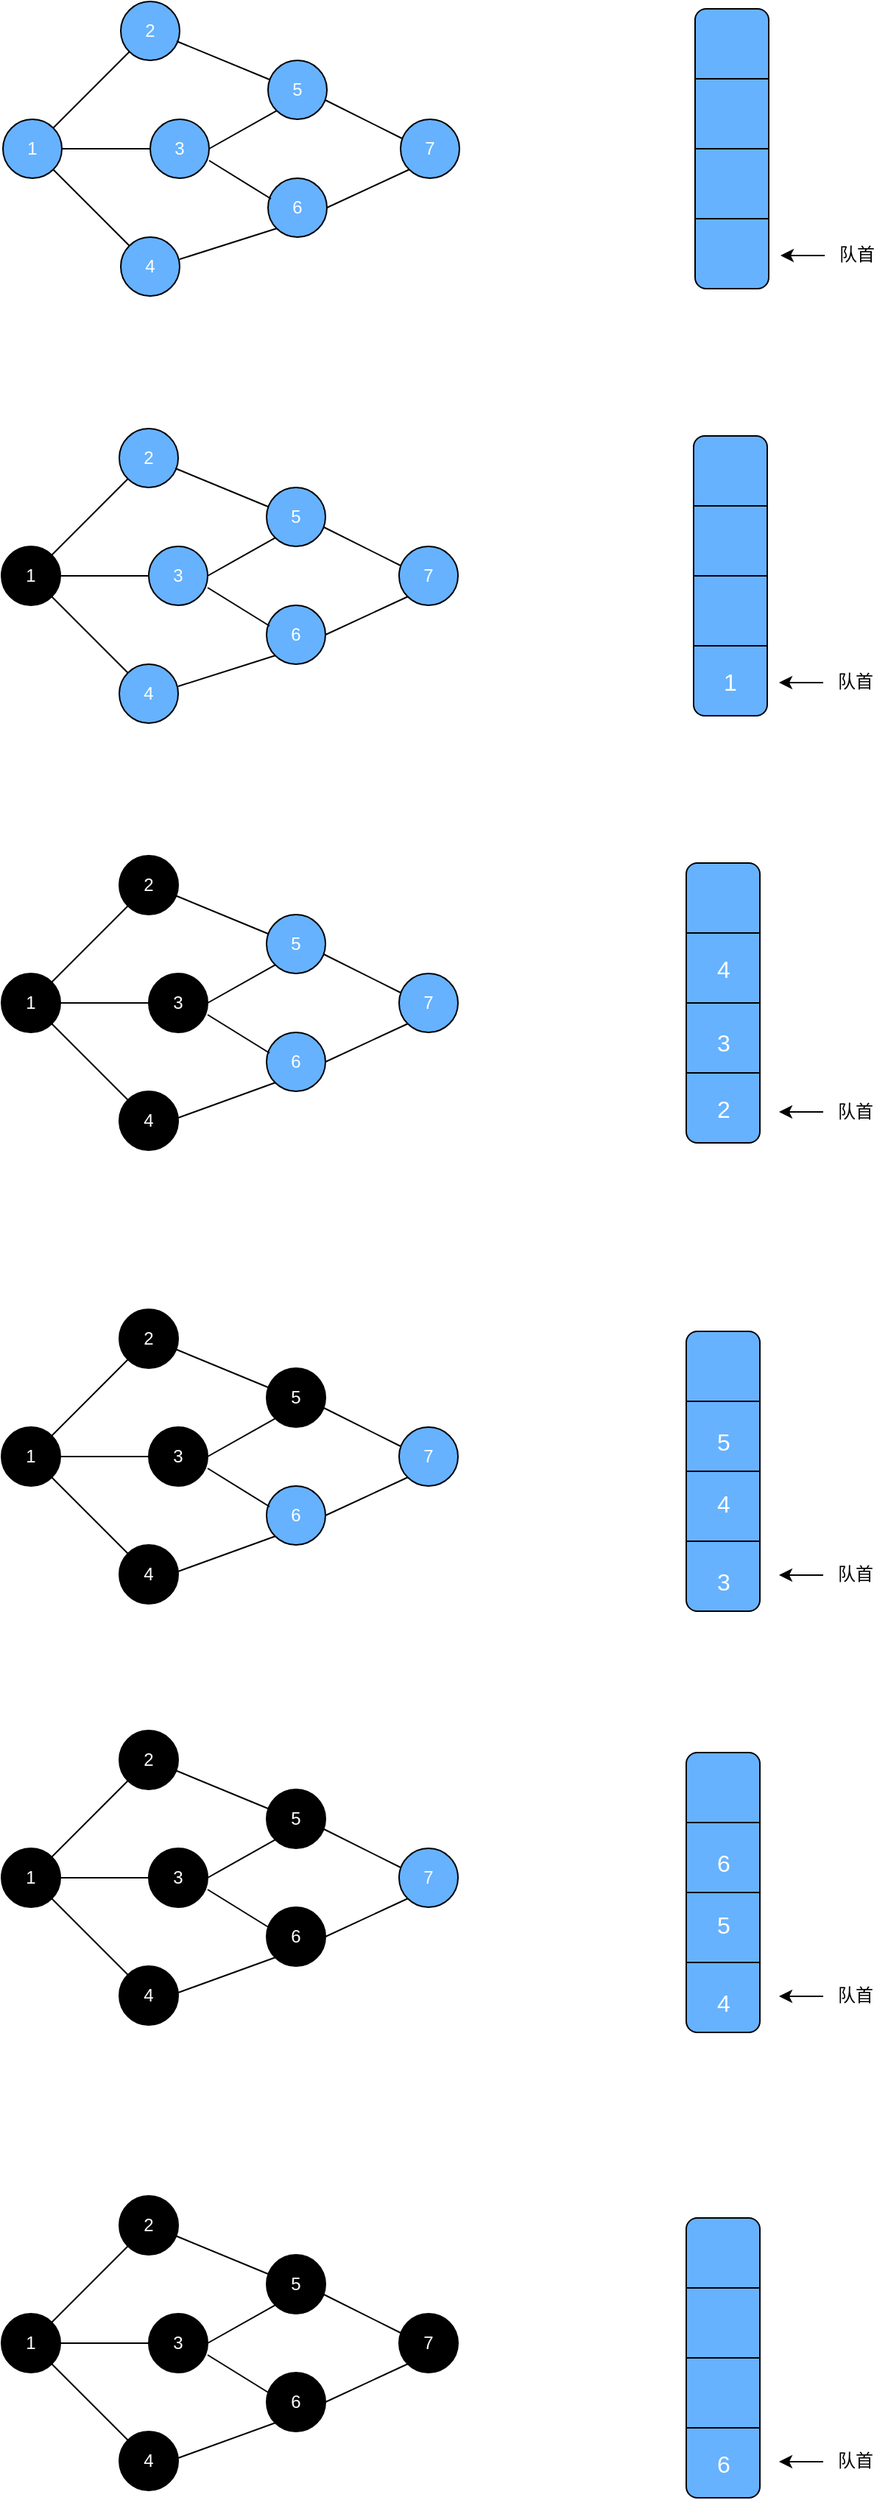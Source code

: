 <mxfile version="12.7.0" type="github">
  <diagram id="FHmcyvShyBVJTWuVOiJX" name="Page-1">
    <mxGraphModel dx="1406" dy="788" grid="1" gridSize="10" guides="1" tooltips="1" connect="1" arrows="1" fold="1" page="1" pageScale="1" pageWidth="827" pageHeight="1169" math="0" shadow="0">
      <root>
        <mxCell id="0"/>
        <mxCell id="1" parent="0"/>
        <mxCell id="ubV-QA2QoW2X3zsCJkII-1" value="" style="ellipse;whiteSpace=wrap;html=1;aspect=fixed;fillColor=#66B2FF;" parent="1" vertex="1">
          <mxGeometry x="190" y="410" width="40" height="40" as="geometry"/>
        </mxCell>
        <mxCell id="ubV-QA2QoW2X3zsCJkII-2" value="" style="ellipse;whiteSpace=wrap;html=1;aspect=fixed;fillColor=#000000;" parent="1" vertex="1">
          <mxGeometry x="110" y="490" width="40" height="40" as="geometry"/>
        </mxCell>
        <mxCell id="ubV-QA2QoW2X3zsCJkII-3" value="7" style="ellipse;whiteSpace=wrap;html=1;aspect=fixed;fillColor=#66B2FF;fontColor=#FFFFFF;" parent="1" vertex="1">
          <mxGeometry x="380" y="490" width="40" height="40" as="geometry"/>
        </mxCell>
        <mxCell id="ubV-QA2QoW2X3zsCJkII-4" value="" style="ellipse;whiteSpace=wrap;html=1;aspect=fixed;fillColor=#66B2FF;" parent="1" vertex="1">
          <mxGeometry x="190" y="570" width="40" height="40" as="geometry"/>
        </mxCell>
        <mxCell id="ubV-QA2QoW2X3zsCJkII-5" value="" style="endArrow=none;html=1;exitX=0;exitY=1;exitDx=0;exitDy=0;entryX=1;entryY=0;entryDx=0;entryDy=0;" parent="1" source="ubV-QA2QoW2X3zsCJkII-1" target="ubV-QA2QoW2X3zsCJkII-2" edge="1">
          <mxGeometry width="50" height="50" relative="1" as="geometry">
            <mxPoint x="50" y="810" as="sourcePoint"/>
            <mxPoint x="100" y="760" as="targetPoint"/>
          </mxGeometry>
        </mxCell>
        <mxCell id="ubV-QA2QoW2X3zsCJkII-6" value="" style="endArrow=none;html=1;exitX=1;exitY=1;exitDx=0;exitDy=0;entryX=0;entryY=0;entryDx=0;entryDy=0;" parent="1" source="ubV-QA2QoW2X3zsCJkII-2" target="ubV-QA2QoW2X3zsCJkII-4" edge="1">
          <mxGeometry width="50" height="50" relative="1" as="geometry">
            <mxPoint x="160" y="680" as="sourcePoint"/>
            <mxPoint x="180" y="810" as="targetPoint"/>
          </mxGeometry>
        </mxCell>
        <mxCell id="ubV-QA2QoW2X3zsCJkII-9" value="1" style="text;html=1;strokeColor=none;fillColor=none;align=center;verticalAlign=middle;whiteSpace=wrap;rounded=0;fontColor=#FFFFFF;" parent="1" vertex="1">
          <mxGeometry x="115" y="500" width="30" height="20" as="geometry"/>
        </mxCell>
        <mxCell id="ubV-QA2QoW2X3zsCJkII-10" value="2" style="text;html=1;strokeColor=none;fillColor=none;align=center;verticalAlign=middle;whiteSpace=wrap;rounded=0;fontColor=#FFFFFF;" parent="1" vertex="1">
          <mxGeometry x="200" y="425" width="20" height="10" as="geometry"/>
        </mxCell>
        <mxCell id="ubV-QA2QoW2X3zsCJkII-11" value="4" style="text;html=1;strokeColor=none;fillColor=none;align=center;verticalAlign=middle;whiteSpace=wrap;rounded=0;fontColor=#FFFFFF;" parent="1" vertex="1">
          <mxGeometry x="190" y="580" width="40" height="20" as="geometry"/>
        </mxCell>
        <mxCell id="ubV-QA2QoW2X3zsCJkII-15" value="&lt;font color=&quot;#ffffff&quot;&gt;3&lt;/font&gt;" style="ellipse;whiteSpace=wrap;html=1;aspect=fixed;fillColor=#66B2FF;" parent="1" vertex="1">
          <mxGeometry x="210" y="490" width="40" height="40" as="geometry"/>
        </mxCell>
        <mxCell id="ubV-QA2QoW2X3zsCJkII-16" value="5" style="ellipse;whiteSpace=wrap;html=1;aspect=fixed;fillColor=#66B2FF;fontColor=#FFFFFF;" parent="1" vertex="1">
          <mxGeometry x="290" y="450" width="40" height="40" as="geometry"/>
        </mxCell>
        <mxCell id="ubV-QA2QoW2X3zsCJkII-22" value="6" style="ellipse;whiteSpace=wrap;html=1;aspect=fixed;fillColor=#66B2FF;fontColor=#FFFFFF;" parent="1" vertex="1">
          <mxGeometry x="290" y="530" width="40" height="40" as="geometry"/>
        </mxCell>
        <mxCell id="ubV-QA2QoW2X3zsCJkII-25" value="" style="endArrow=none;html=1;exitX=1;exitY=0.25;exitDx=0;exitDy=0;entryX=0;entryY=1;entryDx=0;entryDy=0;" parent="1" source="ubV-QA2QoW2X3zsCJkII-11" target="ubV-QA2QoW2X3zsCJkII-22" edge="1">
          <mxGeometry width="50" height="50" relative="1" as="geometry">
            <mxPoint x="130" y="730" as="sourcePoint"/>
            <mxPoint x="180" y="680" as="targetPoint"/>
          </mxGeometry>
        </mxCell>
        <mxCell id="ubV-QA2QoW2X3zsCJkII-28" value="" style="endArrow=none;html=1;exitX=0.975;exitY=0.675;exitDx=0;exitDy=0;entryX=0.025;entryY=0.325;entryDx=0;entryDy=0;entryPerimeter=0;exitPerimeter=0;" parent="1" source="ubV-QA2QoW2X3zsCJkII-16" target="ubV-QA2QoW2X3zsCJkII-3" edge="1">
          <mxGeometry width="50" height="50" relative="1" as="geometry">
            <mxPoint x="110" y="690" as="sourcePoint"/>
            <mxPoint x="160" y="640" as="targetPoint"/>
          </mxGeometry>
        </mxCell>
        <mxCell id="ubV-QA2QoW2X3zsCJkII-29" value="" style="endArrow=none;html=1;exitX=0;exitY=1;exitDx=0;exitDy=0;entryX=1;entryY=0.5;entryDx=0;entryDy=0;" parent="1" source="ubV-QA2QoW2X3zsCJkII-3" target="ubV-QA2QoW2X3zsCJkII-22" edge="1">
          <mxGeometry width="50" height="50" relative="1" as="geometry">
            <mxPoint x="80" y="720" as="sourcePoint"/>
            <mxPoint x="130" y="670" as="targetPoint"/>
          </mxGeometry>
        </mxCell>
        <mxCell id="ubV-QA2QoW2X3zsCJkII-31" value="" style="endArrow=none;html=1;exitX=0;exitY=1;exitDx=0;exitDy=0;entryX=1;entryY=0.5;entryDx=0;entryDy=0;" parent="1" source="ubV-QA2QoW2X3zsCJkII-16" target="ubV-QA2QoW2X3zsCJkII-15" edge="1">
          <mxGeometry width="50" height="50" relative="1" as="geometry">
            <mxPoint x="160" y="710" as="sourcePoint"/>
            <mxPoint x="210" y="660" as="targetPoint"/>
          </mxGeometry>
        </mxCell>
        <mxCell id="ubV-QA2QoW2X3zsCJkII-32" value="" style="endArrow=none;html=1;entryX=0.05;entryY=0.35;entryDx=0;entryDy=0;entryPerimeter=0;" parent="1" target="ubV-QA2QoW2X3zsCJkII-22" edge="1">
          <mxGeometry width="50" height="50" relative="1" as="geometry">
            <mxPoint x="250" y="518" as="sourcePoint"/>
            <mxPoint x="220" y="670" as="targetPoint"/>
          </mxGeometry>
        </mxCell>
        <mxCell id="ubV-QA2QoW2X3zsCJkII-33" value="" style="endArrow=none;html=1;exitX=1;exitY=0.5;exitDx=0;exitDy=0;entryX=0;entryY=0.5;entryDx=0;entryDy=0;" parent="1" source="ubV-QA2QoW2X3zsCJkII-2" target="ubV-QA2QoW2X3zsCJkII-15" edge="1">
          <mxGeometry width="50" height="50" relative="1" as="geometry">
            <mxPoint x="50" y="700" as="sourcePoint"/>
            <mxPoint x="100" y="650" as="targetPoint"/>
          </mxGeometry>
        </mxCell>
        <mxCell id="ubV-QA2QoW2X3zsCJkII-34" value="" style="endArrow=none;html=1;entryX=0.025;entryY=0.325;entryDx=0;entryDy=0;entryPerimeter=0;exitX=0.95;exitY=0.675;exitDx=0;exitDy=0;exitPerimeter=0;" parent="1" source="ubV-QA2QoW2X3zsCJkII-1" target="ubV-QA2QoW2X3zsCJkII-16" edge="1">
          <mxGeometry width="50" height="50" relative="1" as="geometry">
            <mxPoint x="230" y="440" as="sourcePoint"/>
            <mxPoint x="100" y="650" as="targetPoint"/>
          </mxGeometry>
        </mxCell>
        <mxCell id="ubV-QA2QoW2X3zsCJkII-49" value="" style="rounded=1;whiteSpace=wrap;html=1;fillColor=#66B2FF;" parent="1" vertex="1">
          <mxGeometry x="580" y="415" width="50" height="190" as="geometry"/>
        </mxCell>
        <mxCell id="ubV-QA2QoW2X3zsCJkII-50" value="" style="endArrow=none;html=1;exitX=1;exitY=0.5;exitDx=0;exitDy=0;entryX=0;entryY=0.5;entryDx=0;entryDy=0;" parent="1" source="ubV-QA2QoW2X3zsCJkII-49" target="ubV-QA2QoW2X3zsCJkII-49" edge="1">
          <mxGeometry width="50" height="50" relative="1" as="geometry">
            <mxPoint x="490" y="632" as="sourcePoint"/>
            <mxPoint x="580" y="577" as="targetPoint"/>
          </mxGeometry>
        </mxCell>
        <mxCell id="ubV-QA2QoW2X3zsCJkII-51" value="" style="endArrow=none;html=1;exitX=1;exitY=0.25;exitDx=0;exitDy=0;entryX=0;entryY=0.25;entryDx=0;entryDy=0;" parent="1" source="ubV-QA2QoW2X3zsCJkII-49" target="ubV-QA2QoW2X3zsCJkII-49" edge="1">
          <mxGeometry width="50" height="50" relative="1" as="geometry">
            <mxPoint x="470" y="622" as="sourcePoint"/>
            <mxPoint x="520" y="572" as="targetPoint"/>
          </mxGeometry>
        </mxCell>
        <mxCell id="ubV-QA2QoW2X3zsCJkII-52" value="" style="endArrow=none;html=1;exitX=1;exitY=0.75;exitDx=0;exitDy=0;entryX=0;entryY=0.75;entryDx=0;entryDy=0;" parent="1" source="ubV-QA2QoW2X3zsCJkII-49" target="ubV-QA2QoW2X3zsCJkII-49" edge="1">
          <mxGeometry width="50" height="50" relative="1" as="geometry">
            <mxPoint x="470" y="662" as="sourcePoint"/>
            <mxPoint x="520" y="612" as="targetPoint"/>
          </mxGeometry>
        </mxCell>
        <mxCell id="ubV-QA2QoW2X3zsCJkII-56" value="1" style="text;html=1;strokeColor=none;fillColor=none;align=center;verticalAlign=middle;whiteSpace=wrap;rounded=0;fontColor=#FFFFFF;fontSize=16;" parent="1" vertex="1">
          <mxGeometry x="585" y="572" width="40" height="20" as="geometry"/>
        </mxCell>
        <mxCell id="Y3cnyNxsgSKWZ6Iq4NnD-9" value="" style="rounded=1;whiteSpace=wrap;html=1;fillColor=#66B2FF;" vertex="1" parent="1">
          <mxGeometry x="575" y="705" width="50" height="190" as="geometry"/>
        </mxCell>
        <mxCell id="Y3cnyNxsgSKWZ6Iq4NnD-10" value="" style="endArrow=none;html=1;exitX=1;exitY=0.5;exitDx=0;exitDy=0;entryX=0;entryY=0.5;entryDx=0;entryDy=0;" edge="1" parent="1" source="Y3cnyNxsgSKWZ6Iq4NnD-9" target="Y3cnyNxsgSKWZ6Iq4NnD-9">
          <mxGeometry width="50" height="50" relative="1" as="geometry">
            <mxPoint x="485" y="922" as="sourcePoint"/>
            <mxPoint x="575" y="867" as="targetPoint"/>
          </mxGeometry>
        </mxCell>
        <mxCell id="Y3cnyNxsgSKWZ6Iq4NnD-11" value="" style="endArrow=none;html=1;exitX=1;exitY=0.25;exitDx=0;exitDy=0;entryX=0;entryY=0.25;entryDx=0;entryDy=0;" edge="1" parent="1" source="Y3cnyNxsgSKWZ6Iq4NnD-9" target="Y3cnyNxsgSKWZ6Iq4NnD-9">
          <mxGeometry width="50" height="50" relative="1" as="geometry">
            <mxPoint x="465" y="912" as="sourcePoint"/>
            <mxPoint x="515" y="862" as="targetPoint"/>
          </mxGeometry>
        </mxCell>
        <mxCell id="Y3cnyNxsgSKWZ6Iq4NnD-12" value="" style="endArrow=none;html=1;exitX=1;exitY=0.75;exitDx=0;exitDy=0;entryX=0;entryY=0.75;entryDx=0;entryDy=0;" edge="1" parent="1" source="Y3cnyNxsgSKWZ6Iq4NnD-9" target="Y3cnyNxsgSKWZ6Iq4NnD-9">
          <mxGeometry width="50" height="50" relative="1" as="geometry">
            <mxPoint x="465" y="952" as="sourcePoint"/>
            <mxPoint x="515" y="902" as="targetPoint"/>
          </mxGeometry>
        </mxCell>
        <mxCell id="Y3cnyNxsgSKWZ6Iq4NnD-13" value="2" style="text;html=1;strokeColor=none;fillColor=none;align=center;verticalAlign=middle;whiteSpace=wrap;rounded=0;fontColor=#FFFFFF;fontSize=16;" vertex="1" parent="1">
          <mxGeometry x="592.5" y="860.5" width="15" height="23" as="geometry"/>
        </mxCell>
        <mxCell id="Y3cnyNxsgSKWZ6Iq4NnD-19" value="" style="rounded=1;whiteSpace=wrap;html=1;fillColor=#66B2FF;" vertex="1" parent="1">
          <mxGeometry x="575" y="1023" width="50" height="190" as="geometry"/>
        </mxCell>
        <mxCell id="Y3cnyNxsgSKWZ6Iq4NnD-20" value="" style="endArrow=none;html=1;exitX=1;exitY=0.5;exitDx=0;exitDy=0;entryX=0;entryY=0.5;entryDx=0;entryDy=0;" edge="1" parent="1" source="Y3cnyNxsgSKWZ6Iq4NnD-19" target="Y3cnyNxsgSKWZ6Iq4NnD-19">
          <mxGeometry width="50" height="50" relative="1" as="geometry">
            <mxPoint x="415" y="1177" as="sourcePoint"/>
            <mxPoint x="505" y="1122" as="targetPoint"/>
          </mxGeometry>
        </mxCell>
        <mxCell id="Y3cnyNxsgSKWZ6Iq4NnD-21" value="" style="endArrow=none;html=1;exitX=1;exitY=0.25;exitDx=0;exitDy=0;entryX=0;entryY=0.25;entryDx=0;entryDy=0;" edge="1" parent="1" source="Y3cnyNxsgSKWZ6Iq4NnD-19" target="Y3cnyNxsgSKWZ6Iq4NnD-19">
          <mxGeometry width="50" height="50" relative="1" as="geometry">
            <mxPoint x="395" y="1167" as="sourcePoint"/>
            <mxPoint x="445" y="1117" as="targetPoint"/>
          </mxGeometry>
        </mxCell>
        <mxCell id="Y3cnyNxsgSKWZ6Iq4NnD-22" value="" style="endArrow=none;html=1;exitX=1;exitY=0.75;exitDx=0;exitDy=0;entryX=0;entryY=0.75;entryDx=0;entryDy=0;" edge="1" parent="1" source="Y3cnyNxsgSKWZ6Iq4NnD-19" target="Y3cnyNxsgSKWZ6Iq4NnD-19">
          <mxGeometry width="50" height="50" relative="1" as="geometry">
            <mxPoint x="395" y="1207" as="sourcePoint"/>
            <mxPoint x="445" y="1157" as="targetPoint"/>
          </mxGeometry>
        </mxCell>
        <mxCell id="Y3cnyNxsgSKWZ6Iq4NnD-23" value="1" style="text;html=1;strokeColor=none;fillColor=none;align=center;verticalAlign=middle;whiteSpace=wrap;rounded=0;fontColor=#FFFFFF;fontSize=16;" vertex="1" parent="1">
          <mxGeometry x="510" y="1117" width="40" height="20" as="geometry"/>
        </mxCell>
        <mxCell id="Y3cnyNxsgSKWZ6Iq4NnD-27" value="3" style="text;html=1;strokeColor=none;fillColor=none;align=center;verticalAlign=middle;whiteSpace=wrap;rounded=0;fontColor=#FFFFFF;fontSize=16;" vertex="1" parent="1">
          <mxGeometry x="592.5" y="815" width="15" height="23" as="geometry"/>
        </mxCell>
        <mxCell id="Y3cnyNxsgSKWZ6Iq4NnD-28" value="4" style="text;html=1;strokeColor=none;fillColor=none;align=center;verticalAlign=middle;whiteSpace=wrap;rounded=0;fontColor=#FFFFFF;fontSize=16;" vertex="1" parent="1">
          <mxGeometry x="592.5" y="765" width="15" height="23" as="geometry"/>
        </mxCell>
        <mxCell id="Y3cnyNxsgSKWZ6Iq4NnD-48" value="" style="ellipse;whiteSpace=wrap;html=1;aspect=fixed;fillColor=#000000;" vertex="1" parent="1">
          <mxGeometry x="190" y="700" width="40" height="40" as="geometry"/>
        </mxCell>
        <mxCell id="Y3cnyNxsgSKWZ6Iq4NnD-49" value="" style="ellipse;whiteSpace=wrap;html=1;aspect=fixed;fillColor=#000000;" vertex="1" parent="1">
          <mxGeometry x="110" y="780" width="40" height="40" as="geometry"/>
        </mxCell>
        <mxCell id="Y3cnyNxsgSKWZ6Iq4NnD-50" value="7" style="ellipse;whiteSpace=wrap;html=1;aspect=fixed;fillColor=#66B2FF;fontColor=#FFFFFF;" vertex="1" parent="1">
          <mxGeometry x="380" y="780" width="40" height="40" as="geometry"/>
        </mxCell>
        <mxCell id="Y3cnyNxsgSKWZ6Iq4NnD-51" value="" style="ellipse;whiteSpace=wrap;html=1;aspect=fixed;fillColor=#000000;" vertex="1" parent="1">
          <mxGeometry x="190" y="860" width="40" height="40" as="geometry"/>
        </mxCell>
        <mxCell id="Y3cnyNxsgSKWZ6Iq4NnD-52" value="" style="endArrow=none;html=1;exitX=0;exitY=1;exitDx=0;exitDy=0;entryX=1;entryY=0;entryDx=0;entryDy=0;" edge="1" parent="1" source="Y3cnyNxsgSKWZ6Iq4NnD-48" target="Y3cnyNxsgSKWZ6Iq4NnD-49">
          <mxGeometry width="50" height="50" relative="1" as="geometry">
            <mxPoint x="50" y="1100" as="sourcePoint"/>
            <mxPoint x="100" y="1050" as="targetPoint"/>
          </mxGeometry>
        </mxCell>
        <mxCell id="Y3cnyNxsgSKWZ6Iq4NnD-53" value="" style="endArrow=none;html=1;exitX=1;exitY=1;exitDx=0;exitDy=0;entryX=0;entryY=0;entryDx=0;entryDy=0;" edge="1" parent="1" source="Y3cnyNxsgSKWZ6Iq4NnD-49" target="Y3cnyNxsgSKWZ6Iq4NnD-51">
          <mxGeometry width="50" height="50" relative="1" as="geometry">
            <mxPoint x="160" y="970" as="sourcePoint"/>
            <mxPoint x="180" y="1100" as="targetPoint"/>
          </mxGeometry>
        </mxCell>
        <mxCell id="Y3cnyNxsgSKWZ6Iq4NnD-54" value="1" style="text;html=1;strokeColor=none;fillColor=none;align=center;verticalAlign=middle;whiteSpace=wrap;rounded=0;fontColor=#FFFFFF;" vertex="1" parent="1">
          <mxGeometry x="115" y="790" width="30" height="20" as="geometry"/>
        </mxCell>
        <mxCell id="Y3cnyNxsgSKWZ6Iq4NnD-55" value="2" style="text;html=1;strokeColor=none;fillColor=none;align=center;verticalAlign=middle;whiteSpace=wrap;rounded=0;fontColor=#FFFFFF;" vertex="1" parent="1">
          <mxGeometry x="200" y="715" width="20" height="10" as="geometry"/>
        </mxCell>
        <mxCell id="Y3cnyNxsgSKWZ6Iq4NnD-56" value="4" style="text;html=1;strokeColor=none;fillColor=none;align=center;verticalAlign=middle;whiteSpace=wrap;rounded=0;fontColor=#FFFFFF;" vertex="1" parent="1">
          <mxGeometry x="200" y="875" width="20" height="10" as="geometry"/>
        </mxCell>
        <mxCell id="Y3cnyNxsgSKWZ6Iq4NnD-57" value="&lt;font color=&quot;#ffffff&quot;&gt;3&lt;/font&gt;" style="ellipse;whiteSpace=wrap;html=1;aspect=fixed;fillColor=#000000;" vertex="1" parent="1">
          <mxGeometry x="210" y="780" width="40" height="40" as="geometry"/>
        </mxCell>
        <mxCell id="Y3cnyNxsgSKWZ6Iq4NnD-58" value="5" style="ellipse;whiteSpace=wrap;html=1;aspect=fixed;fillColor=#66B2FF;fontColor=#FFFFFF;" vertex="1" parent="1">
          <mxGeometry x="290" y="740" width="40" height="40" as="geometry"/>
        </mxCell>
        <mxCell id="Y3cnyNxsgSKWZ6Iq4NnD-59" value="6" style="ellipse;whiteSpace=wrap;html=1;aspect=fixed;fillColor=#66B2FF;fontColor=#FFFFFF;" vertex="1" parent="1">
          <mxGeometry x="290" y="820" width="40" height="40" as="geometry"/>
        </mxCell>
        <mxCell id="Y3cnyNxsgSKWZ6Iq4NnD-60" value="" style="endArrow=none;html=1;entryX=0;entryY=1;entryDx=0;entryDy=0;" edge="1" parent="1" target="Y3cnyNxsgSKWZ6Iq4NnD-59">
          <mxGeometry width="50" height="50" relative="1" as="geometry">
            <mxPoint x="230" y="878" as="sourcePoint"/>
            <mxPoint x="180" y="970" as="targetPoint"/>
          </mxGeometry>
        </mxCell>
        <mxCell id="Y3cnyNxsgSKWZ6Iq4NnD-62" value="" style="endArrow=none;html=1;exitX=0.975;exitY=0.675;exitDx=0;exitDy=0;entryX=0.025;entryY=0.325;entryDx=0;entryDy=0;entryPerimeter=0;exitPerimeter=0;" edge="1" parent="1" source="Y3cnyNxsgSKWZ6Iq4NnD-58" target="Y3cnyNxsgSKWZ6Iq4NnD-50">
          <mxGeometry width="50" height="50" relative="1" as="geometry">
            <mxPoint x="110" y="980" as="sourcePoint"/>
            <mxPoint x="160" y="930" as="targetPoint"/>
          </mxGeometry>
        </mxCell>
        <mxCell id="Y3cnyNxsgSKWZ6Iq4NnD-63" value="" style="endArrow=none;html=1;exitX=0;exitY=1;exitDx=0;exitDy=0;entryX=1;entryY=0.5;entryDx=0;entryDy=0;" edge="1" parent="1" source="Y3cnyNxsgSKWZ6Iq4NnD-50" target="Y3cnyNxsgSKWZ6Iq4NnD-59">
          <mxGeometry width="50" height="50" relative="1" as="geometry">
            <mxPoint x="80" y="1010" as="sourcePoint"/>
            <mxPoint x="130" y="960" as="targetPoint"/>
          </mxGeometry>
        </mxCell>
        <mxCell id="Y3cnyNxsgSKWZ6Iq4NnD-64" value="" style="endArrow=none;html=1;exitX=0;exitY=1;exitDx=0;exitDy=0;entryX=1;entryY=0.5;entryDx=0;entryDy=0;" edge="1" parent="1" source="Y3cnyNxsgSKWZ6Iq4NnD-58" target="Y3cnyNxsgSKWZ6Iq4NnD-57">
          <mxGeometry width="50" height="50" relative="1" as="geometry">
            <mxPoint x="160" y="1000" as="sourcePoint"/>
            <mxPoint x="210" y="950" as="targetPoint"/>
          </mxGeometry>
        </mxCell>
        <mxCell id="Y3cnyNxsgSKWZ6Iq4NnD-65" value="" style="endArrow=none;html=1;entryX=0.05;entryY=0.35;entryDx=0;entryDy=0;entryPerimeter=0;" edge="1" parent="1" target="Y3cnyNxsgSKWZ6Iq4NnD-59">
          <mxGeometry width="50" height="50" relative="1" as="geometry">
            <mxPoint x="250" y="808" as="sourcePoint"/>
            <mxPoint x="220" y="960" as="targetPoint"/>
          </mxGeometry>
        </mxCell>
        <mxCell id="Y3cnyNxsgSKWZ6Iq4NnD-66" value="" style="endArrow=none;html=1;exitX=1;exitY=0.5;exitDx=0;exitDy=0;entryX=0;entryY=0.5;entryDx=0;entryDy=0;" edge="1" parent="1" source="Y3cnyNxsgSKWZ6Iq4NnD-49" target="Y3cnyNxsgSKWZ6Iq4NnD-57">
          <mxGeometry width="50" height="50" relative="1" as="geometry">
            <mxPoint x="50" y="990" as="sourcePoint"/>
            <mxPoint x="100" y="940" as="targetPoint"/>
          </mxGeometry>
        </mxCell>
        <mxCell id="Y3cnyNxsgSKWZ6Iq4NnD-67" value="" style="endArrow=none;html=1;entryX=0.025;entryY=0.325;entryDx=0;entryDy=0;entryPerimeter=0;exitX=0.95;exitY=0.675;exitDx=0;exitDy=0;exitPerimeter=0;" edge="1" parent="1" source="Y3cnyNxsgSKWZ6Iq4NnD-48" target="Y3cnyNxsgSKWZ6Iq4NnD-58">
          <mxGeometry width="50" height="50" relative="1" as="geometry">
            <mxPoint x="230" y="730" as="sourcePoint"/>
            <mxPoint x="100" y="940" as="targetPoint"/>
          </mxGeometry>
        </mxCell>
        <mxCell id="Y3cnyNxsgSKWZ6Iq4NnD-68" value="" style="ellipse;whiteSpace=wrap;html=1;aspect=fixed;fillColor=#000000;" vertex="1" parent="1">
          <mxGeometry x="190" y="1008" width="40" height="40" as="geometry"/>
        </mxCell>
        <mxCell id="Y3cnyNxsgSKWZ6Iq4NnD-69" value="" style="ellipse;whiteSpace=wrap;html=1;aspect=fixed;fillColor=#000000;" vertex="1" parent="1">
          <mxGeometry x="110" y="1088" width="40" height="40" as="geometry"/>
        </mxCell>
        <mxCell id="Y3cnyNxsgSKWZ6Iq4NnD-70" value="7" style="ellipse;whiteSpace=wrap;html=1;aspect=fixed;fillColor=#66B2FF;fontColor=#FFFFFF;" vertex="1" parent="1">
          <mxGeometry x="380" y="1088" width="40" height="40" as="geometry"/>
        </mxCell>
        <mxCell id="Y3cnyNxsgSKWZ6Iq4NnD-71" value="" style="ellipse;whiteSpace=wrap;html=1;aspect=fixed;fillColor=#000000;" vertex="1" parent="1">
          <mxGeometry x="190" y="1168" width="40" height="40" as="geometry"/>
        </mxCell>
        <mxCell id="Y3cnyNxsgSKWZ6Iq4NnD-72" value="" style="endArrow=none;html=1;exitX=0;exitY=1;exitDx=0;exitDy=0;entryX=1;entryY=0;entryDx=0;entryDy=0;" edge="1" parent="1" source="Y3cnyNxsgSKWZ6Iq4NnD-68" target="Y3cnyNxsgSKWZ6Iq4NnD-69">
          <mxGeometry width="50" height="50" relative="1" as="geometry">
            <mxPoint x="50" y="1408" as="sourcePoint"/>
            <mxPoint x="100" y="1358" as="targetPoint"/>
          </mxGeometry>
        </mxCell>
        <mxCell id="Y3cnyNxsgSKWZ6Iq4NnD-73" value="" style="endArrow=none;html=1;exitX=1;exitY=1;exitDx=0;exitDy=0;entryX=0;entryY=0;entryDx=0;entryDy=0;" edge="1" parent="1" source="Y3cnyNxsgSKWZ6Iq4NnD-69" target="Y3cnyNxsgSKWZ6Iq4NnD-71">
          <mxGeometry width="50" height="50" relative="1" as="geometry">
            <mxPoint x="160" y="1278" as="sourcePoint"/>
            <mxPoint x="180" y="1408" as="targetPoint"/>
          </mxGeometry>
        </mxCell>
        <mxCell id="Y3cnyNxsgSKWZ6Iq4NnD-74" value="1" style="text;html=1;strokeColor=none;fillColor=none;align=center;verticalAlign=middle;whiteSpace=wrap;rounded=0;fontColor=#FFFFFF;" vertex="1" parent="1">
          <mxGeometry x="115" y="1098" width="30" height="20" as="geometry"/>
        </mxCell>
        <mxCell id="Y3cnyNxsgSKWZ6Iq4NnD-75" value="2" style="text;html=1;strokeColor=none;fillColor=none;align=center;verticalAlign=middle;whiteSpace=wrap;rounded=0;fontColor=#FFFFFF;" vertex="1" parent="1">
          <mxGeometry x="200" y="1023" width="20" height="10" as="geometry"/>
        </mxCell>
        <mxCell id="Y3cnyNxsgSKWZ6Iq4NnD-76" value="4" style="text;html=1;strokeColor=none;fillColor=none;align=center;verticalAlign=middle;whiteSpace=wrap;rounded=0;fontColor=#FFFFFF;" vertex="1" parent="1">
          <mxGeometry x="200" y="1183" width="20" height="10" as="geometry"/>
        </mxCell>
        <mxCell id="Y3cnyNxsgSKWZ6Iq4NnD-77" value="&lt;font color=&quot;#ffffff&quot;&gt;3&lt;/font&gt;" style="ellipse;whiteSpace=wrap;html=1;aspect=fixed;fillColor=#000000;" vertex="1" parent="1">
          <mxGeometry x="210" y="1088" width="40" height="40" as="geometry"/>
        </mxCell>
        <mxCell id="Y3cnyNxsgSKWZ6Iq4NnD-78" value="5" style="ellipse;whiteSpace=wrap;html=1;aspect=fixed;fillColor=#000000;fontColor=#FFFFFF;" vertex="1" parent="1">
          <mxGeometry x="290" y="1048" width="40" height="40" as="geometry"/>
        </mxCell>
        <mxCell id="Y3cnyNxsgSKWZ6Iq4NnD-79" value="6" style="ellipse;whiteSpace=wrap;html=1;aspect=fixed;fillColor=#66B2FF;fontColor=#FFFFFF;" vertex="1" parent="1">
          <mxGeometry x="290" y="1128" width="40" height="40" as="geometry"/>
        </mxCell>
        <mxCell id="Y3cnyNxsgSKWZ6Iq4NnD-80" value="" style="endArrow=none;html=1;entryX=0;entryY=1;entryDx=0;entryDy=0;" edge="1" parent="1" target="Y3cnyNxsgSKWZ6Iq4NnD-79">
          <mxGeometry width="50" height="50" relative="1" as="geometry">
            <mxPoint x="230" y="1186" as="sourcePoint"/>
            <mxPoint x="180" y="1278" as="targetPoint"/>
          </mxGeometry>
        </mxCell>
        <mxCell id="Y3cnyNxsgSKWZ6Iq4NnD-81" value="" style="endArrow=none;html=1;exitX=0.975;exitY=0.675;exitDx=0;exitDy=0;entryX=0.025;entryY=0.325;entryDx=0;entryDy=0;entryPerimeter=0;exitPerimeter=0;" edge="1" parent="1" source="Y3cnyNxsgSKWZ6Iq4NnD-78" target="Y3cnyNxsgSKWZ6Iq4NnD-70">
          <mxGeometry width="50" height="50" relative="1" as="geometry">
            <mxPoint x="110" y="1288" as="sourcePoint"/>
            <mxPoint x="160" y="1238" as="targetPoint"/>
          </mxGeometry>
        </mxCell>
        <mxCell id="Y3cnyNxsgSKWZ6Iq4NnD-82" value="" style="endArrow=none;html=1;exitX=0;exitY=1;exitDx=0;exitDy=0;entryX=1;entryY=0.5;entryDx=0;entryDy=0;" edge="1" parent="1" source="Y3cnyNxsgSKWZ6Iq4NnD-70" target="Y3cnyNxsgSKWZ6Iq4NnD-79">
          <mxGeometry width="50" height="50" relative="1" as="geometry">
            <mxPoint x="80" y="1318" as="sourcePoint"/>
            <mxPoint x="130" y="1268" as="targetPoint"/>
          </mxGeometry>
        </mxCell>
        <mxCell id="Y3cnyNxsgSKWZ6Iq4NnD-83" value="" style="endArrow=none;html=1;exitX=0;exitY=1;exitDx=0;exitDy=0;entryX=1;entryY=0.5;entryDx=0;entryDy=0;" edge="1" parent="1" source="Y3cnyNxsgSKWZ6Iq4NnD-78" target="Y3cnyNxsgSKWZ6Iq4NnD-77">
          <mxGeometry width="50" height="50" relative="1" as="geometry">
            <mxPoint x="160" y="1308" as="sourcePoint"/>
            <mxPoint x="210" y="1258" as="targetPoint"/>
          </mxGeometry>
        </mxCell>
        <mxCell id="Y3cnyNxsgSKWZ6Iq4NnD-84" value="" style="endArrow=none;html=1;entryX=0.05;entryY=0.35;entryDx=0;entryDy=0;entryPerimeter=0;" edge="1" parent="1" target="Y3cnyNxsgSKWZ6Iq4NnD-79">
          <mxGeometry width="50" height="50" relative="1" as="geometry">
            <mxPoint x="250" y="1116" as="sourcePoint"/>
            <mxPoint x="220" y="1268" as="targetPoint"/>
          </mxGeometry>
        </mxCell>
        <mxCell id="Y3cnyNxsgSKWZ6Iq4NnD-85" value="" style="endArrow=none;html=1;exitX=1;exitY=0.5;exitDx=0;exitDy=0;entryX=0;entryY=0.5;entryDx=0;entryDy=0;" edge="1" parent="1" source="Y3cnyNxsgSKWZ6Iq4NnD-69" target="Y3cnyNxsgSKWZ6Iq4NnD-77">
          <mxGeometry width="50" height="50" relative="1" as="geometry">
            <mxPoint x="50" y="1298" as="sourcePoint"/>
            <mxPoint x="100" y="1248" as="targetPoint"/>
          </mxGeometry>
        </mxCell>
        <mxCell id="Y3cnyNxsgSKWZ6Iq4NnD-86" value="" style="endArrow=none;html=1;entryX=0.025;entryY=0.325;entryDx=0;entryDy=0;entryPerimeter=0;exitX=0.95;exitY=0.675;exitDx=0;exitDy=0;exitPerimeter=0;" edge="1" parent="1" source="Y3cnyNxsgSKWZ6Iq4NnD-68" target="Y3cnyNxsgSKWZ6Iq4NnD-78">
          <mxGeometry width="50" height="50" relative="1" as="geometry">
            <mxPoint x="230" y="1038" as="sourcePoint"/>
            <mxPoint x="100" y="1248" as="targetPoint"/>
          </mxGeometry>
        </mxCell>
        <mxCell id="Y3cnyNxsgSKWZ6Iq4NnD-87" value="3" style="text;html=1;strokeColor=none;fillColor=none;align=center;verticalAlign=middle;whiteSpace=wrap;rounded=0;fontColor=#FFFFFF;fontSize=16;" vertex="1" parent="1">
          <mxGeometry x="592.5" y="1181" width="15" height="23" as="geometry"/>
        </mxCell>
        <mxCell id="Y3cnyNxsgSKWZ6Iq4NnD-88" value="" style="endArrow=classic;html=1;" edge="1" parent="1">
          <mxGeometry width="50" height="50" relative="1" as="geometry">
            <mxPoint x="668" y="582.5" as="sourcePoint"/>
            <mxPoint x="638" y="582.5" as="targetPoint"/>
            <Array as="points">
              <mxPoint x="648" y="582.5"/>
            </Array>
          </mxGeometry>
        </mxCell>
        <mxCell id="Y3cnyNxsgSKWZ6Iq4NnD-89" value="队首" style="text;html=1;strokeColor=none;fillColor=none;align=center;verticalAlign=middle;whiteSpace=wrap;rounded=0;" vertex="1" parent="1">
          <mxGeometry x="670" y="572" width="40" height="20" as="geometry"/>
        </mxCell>
        <mxCell id="Y3cnyNxsgSKWZ6Iq4NnD-91" value="" style="endArrow=classic;html=1;" edge="1" parent="1">
          <mxGeometry width="50" height="50" relative="1" as="geometry">
            <mxPoint x="668" y="874" as="sourcePoint"/>
            <mxPoint x="638" y="874" as="targetPoint"/>
            <Array as="points">
              <mxPoint x="648" y="874"/>
            </Array>
          </mxGeometry>
        </mxCell>
        <mxCell id="Y3cnyNxsgSKWZ6Iq4NnD-92" value="队首" style="text;html=1;strokeColor=none;fillColor=none;align=center;verticalAlign=middle;whiteSpace=wrap;rounded=0;" vertex="1" parent="1">
          <mxGeometry x="670" y="863.5" width="40" height="20" as="geometry"/>
        </mxCell>
        <mxCell id="Y3cnyNxsgSKWZ6Iq4NnD-93" value="" style="endArrow=classic;html=1;" edge="1" parent="1">
          <mxGeometry width="50" height="50" relative="1" as="geometry">
            <mxPoint x="668" y="1188.5" as="sourcePoint"/>
            <mxPoint x="638" y="1188.5" as="targetPoint"/>
            <Array as="points">
              <mxPoint x="648" y="1188.5"/>
            </Array>
          </mxGeometry>
        </mxCell>
        <mxCell id="Y3cnyNxsgSKWZ6Iq4NnD-94" value="队首" style="text;html=1;strokeColor=none;fillColor=none;align=center;verticalAlign=middle;whiteSpace=wrap;rounded=0;" vertex="1" parent="1">
          <mxGeometry x="670" y="1178" width="40" height="20" as="geometry"/>
        </mxCell>
        <mxCell id="Y3cnyNxsgSKWZ6Iq4NnD-95" value="4" style="text;html=1;strokeColor=none;fillColor=none;align=center;verticalAlign=middle;whiteSpace=wrap;rounded=0;fontColor=#FFFFFF;fontSize=16;" vertex="1" parent="1">
          <mxGeometry x="592.5" y="1128" width="15" height="23" as="geometry"/>
        </mxCell>
        <mxCell id="Y3cnyNxsgSKWZ6Iq4NnD-96" value="5" style="text;html=1;strokeColor=none;fillColor=none;align=center;verticalAlign=middle;whiteSpace=wrap;rounded=0;fontColor=#FFFFFF;fontSize=16;" vertex="1" parent="1">
          <mxGeometry x="592.5" y="1086" width="15" height="23" as="geometry"/>
        </mxCell>
        <mxCell id="Y3cnyNxsgSKWZ6Iq4NnD-97" value="" style="rounded=1;whiteSpace=wrap;html=1;fillColor=#66B2FF;" vertex="1" parent="1">
          <mxGeometry x="575" y="1309" width="50" height="190" as="geometry"/>
        </mxCell>
        <mxCell id="Y3cnyNxsgSKWZ6Iq4NnD-98" value="" style="endArrow=none;html=1;exitX=1;exitY=0.5;exitDx=0;exitDy=0;entryX=0;entryY=0.5;entryDx=0;entryDy=0;" edge="1" parent="1" source="Y3cnyNxsgSKWZ6Iq4NnD-97" target="Y3cnyNxsgSKWZ6Iq4NnD-97">
          <mxGeometry width="50" height="50" relative="1" as="geometry">
            <mxPoint x="415" y="1463" as="sourcePoint"/>
            <mxPoint x="505" y="1408" as="targetPoint"/>
          </mxGeometry>
        </mxCell>
        <mxCell id="Y3cnyNxsgSKWZ6Iq4NnD-99" value="" style="endArrow=none;html=1;exitX=1;exitY=0.25;exitDx=0;exitDy=0;entryX=0;entryY=0.25;entryDx=0;entryDy=0;" edge="1" parent="1" source="Y3cnyNxsgSKWZ6Iq4NnD-97" target="Y3cnyNxsgSKWZ6Iq4NnD-97">
          <mxGeometry width="50" height="50" relative="1" as="geometry">
            <mxPoint x="395" y="1453" as="sourcePoint"/>
            <mxPoint x="445" y="1403" as="targetPoint"/>
          </mxGeometry>
        </mxCell>
        <mxCell id="Y3cnyNxsgSKWZ6Iq4NnD-100" value="" style="endArrow=none;html=1;exitX=1;exitY=0.75;exitDx=0;exitDy=0;entryX=0;entryY=0.75;entryDx=0;entryDy=0;" edge="1" parent="1" source="Y3cnyNxsgSKWZ6Iq4NnD-97" target="Y3cnyNxsgSKWZ6Iq4NnD-97">
          <mxGeometry width="50" height="50" relative="1" as="geometry">
            <mxPoint x="395" y="1493" as="sourcePoint"/>
            <mxPoint x="445" y="1443" as="targetPoint"/>
          </mxGeometry>
        </mxCell>
        <mxCell id="Y3cnyNxsgSKWZ6Iq4NnD-101" value="1" style="text;html=1;strokeColor=none;fillColor=none;align=center;verticalAlign=middle;whiteSpace=wrap;rounded=0;fontColor=#FFFFFF;fontSize=16;" vertex="1" parent="1">
          <mxGeometry x="510" y="1403" width="40" height="20" as="geometry"/>
        </mxCell>
        <mxCell id="Y3cnyNxsgSKWZ6Iq4NnD-102" value="" style="ellipse;whiteSpace=wrap;html=1;aspect=fixed;fillColor=#000000;" vertex="1" parent="1">
          <mxGeometry x="190" y="1294" width="40" height="40" as="geometry"/>
        </mxCell>
        <mxCell id="Y3cnyNxsgSKWZ6Iq4NnD-103" value="" style="ellipse;whiteSpace=wrap;html=1;aspect=fixed;fillColor=#000000;" vertex="1" parent="1">
          <mxGeometry x="110" y="1374" width="40" height="40" as="geometry"/>
        </mxCell>
        <mxCell id="Y3cnyNxsgSKWZ6Iq4NnD-104" value="7" style="ellipse;whiteSpace=wrap;html=1;aspect=fixed;fillColor=#66B2FF;fontColor=#FFFFFF;" vertex="1" parent="1">
          <mxGeometry x="380" y="1374" width="40" height="40" as="geometry"/>
        </mxCell>
        <mxCell id="Y3cnyNxsgSKWZ6Iq4NnD-105" value="" style="ellipse;whiteSpace=wrap;html=1;aspect=fixed;fillColor=#000000;" vertex="1" parent="1">
          <mxGeometry x="190" y="1454" width="40" height="40" as="geometry"/>
        </mxCell>
        <mxCell id="Y3cnyNxsgSKWZ6Iq4NnD-106" value="" style="endArrow=none;html=1;exitX=0;exitY=1;exitDx=0;exitDy=0;entryX=1;entryY=0;entryDx=0;entryDy=0;" edge="1" parent="1" source="Y3cnyNxsgSKWZ6Iq4NnD-102" target="Y3cnyNxsgSKWZ6Iq4NnD-103">
          <mxGeometry width="50" height="50" relative="1" as="geometry">
            <mxPoint x="50" y="1694" as="sourcePoint"/>
            <mxPoint x="100" y="1644" as="targetPoint"/>
          </mxGeometry>
        </mxCell>
        <mxCell id="Y3cnyNxsgSKWZ6Iq4NnD-107" value="" style="endArrow=none;html=1;exitX=1;exitY=1;exitDx=0;exitDy=0;entryX=0;entryY=0;entryDx=0;entryDy=0;" edge="1" parent="1" source="Y3cnyNxsgSKWZ6Iq4NnD-103" target="Y3cnyNxsgSKWZ6Iq4NnD-105">
          <mxGeometry width="50" height="50" relative="1" as="geometry">
            <mxPoint x="160" y="1564" as="sourcePoint"/>
            <mxPoint x="180" y="1694" as="targetPoint"/>
          </mxGeometry>
        </mxCell>
        <mxCell id="Y3cnyNxsgSKWZ6Iq4NnD-108" value="1" style="text;html=1;strokeColor=none;fillColor=none;align=center;verticalAlign=middle;whiteSpace=wrap;rounded=0;fontColor=#FFFFFF;" vertex="1" parent="1">
          <mxGeometry x="115" y="1384" width="30" height="20" as="geometry"/>
        </mxCell>
        <mxCell id="Y3cnyNxsgSKWZ6Iq4NnD-109" value="2" style="text;html=1;strokeColor=none;fillColor=none;align=center;verticalAlign=middle;whiteSpace=wrap;rounded=0;fontColor=#FFFFFF;" vertex="1" parent="1">
          <mxGeometry x="200" y="1309" width="20" height="10" as="geometry"/>
        </mxCell>
        <mxCell id="Y3cnyNxsgSKWZ6Iq4NnD-110" value="4" style="text;html=1;strokeColor=none;fillColor=none;align=center;verticalAlign=middle;whiteSpace=wrap;rounded=0;fontColor=#FFFFFF;" vertex="1" parent="1">
          <mxGeometry x="200" y="1469" width="20" height="10" as="geometry"/>
        </mxCell>
        <mxCell id="Y3cnyNxsgSKWZ6Iq4NnD-111" value="&lt;font color=&quot;#ffffff&quot;&gt;3&lt;/font&gt;" style="ellipse;whiteSpace=wrap;html=1;aspect=fixed;fillColor=#000000;" vertex="1" parent="1">
          <mxGeometry x="210" y="1374" width="40" height="40" as="geometry"/>
        </mxCell>
        <mxCell id="Y3cnyNxsgSKWZ6Iq4NnD-112" value="5" style="ellipse;whiteSpace=wrap;html=1;aspect=fixed;fillColor=#000000;fontColor=#FFFFFF;" vertex="1" parent="1">
          <mxGeometry x="290" y="1334" width="40" height="40" as="geometry"/>
        </mxCell>
        <mxCell id="Y3cnyNxsgSKWZ6Iq4NnD-113" value="6" style="ellipse;whiteSpace=wrap;html=1;aspect=fixed;fillColor=#000000;fontColor=#FFFFFF;" vertex="1" parent="1">
          <mxGeometry x="290" y="1414" width="40" height="40" as="geometry"/>
        </mxCell>
        <mxCell id="Y3cnyNxsgSKWZ6Iq4NnD-114" value="" style="endArrow=none;html=1;entryX=0;entryY=1;entryDx=0;entryDy=0;" edge="1" parent="1" target="Y3cnyNxsgSKWZ6Iq4NnD-113">
          <mxGeometry width="50" height="50" relative="1" as="geometry">
            <mxPoint x="230" y="1472" as="sourcePoint"/>
            <mxPoint x="180" y="1564" as="targetPoint"/>
          </mxGeometry>
        </mxCell>
        <mxCell id="Y3cnyNxsgSKWZ6Iq4NnD-115" value="" style="endArrow=none;html=1;exitX=0.975;exitY=0.675;exitDx=0;exitDy=0;entryX=0.025;entryY=0.325;entryDx=0;entryDy=0;entryPerimeter=0;exitPerimeter=0;" edge="1" parent="1" source="Y3cnyNxsgSKWZ6Iq4NnD-112" target="Y3cnyNxsgSKWZ6Iq4NnD-104">
          <mxGeometry width="50" height="50" relative="1" as="geometry">
            <mxPoint x="110" y="1574" as="sourcePoint"/>
            <mxPoint x="160" y="1524" as="targetPoint"/>
          </mxGeometry>
        </mxCell>
        <mxCell id="Y3cnyNxsgSKWZ6Iq4NnD-116" value="" style="endArrow=none;html=1;exitX=0;exitY=1;exitDx=0;exitDy=0;entryX=1;entryY=0.5;entryDx=0;entryDy=0;" edge="1" parent="1" source="Y3cnyNxsgSKWZ6Iq4NnD-104" target="Y3cnyNxsgSKWZ6Iq4NnD-113">
          <mxGeometry width="50" height="50" relative="1" as="geometry">
            <mxPoint x="80" y="1604" as="sourcePoint"/>
            <mxPoint x="130" y="1554" as="targetPoint"/>
          </mxGeometry>
        </mxCell>
        <mxCell id="Y3cnyNxsgSKWZ6Iq4NnD-117" value="" style="endArrow=none;html=1;exitX=0;exitY=1;exitDx=0;exitDy=0;entryX=1;entryY=0.5;entryDx=0;entryDy=0;" edge="1" parent="1" source="Y3cnyNxsgSKWZ6Iq4NnD-112" target="Y3cnyNxsgSKWZ6Iq4NnD-111">
          <mxGeometry width="50" height="50" relative="1" as="geometry">
            <mxPoint x="160" y="1594" as="sourcePoint"/>
            <mxPoint x="210" y="1544" as="targetPoint"/>
          </mxGeometry>
        </mxCell>
        <mxCell id="Y3cnyNxsgSKWZ6Iq4NnD-118" value="" style="endArrow=none;html=1;entryX=0.05;entryY=0.35;entryDx=0;entryDy=0;entryPerimeter=0;" edge="1" parent="1" target="Y3cnyNxsgSKWZ6Iq4NnD-113">
          <mxGeometry width="50" height="50" relative="1" as="geometry">
            <mxPoint x="250" y="1402" as="sourcePoint"/>
            <mxPoint x="220" y="1554" as="targetPoint"/>
          </mxGeometry>
        </mxCell>
        <mxCell id="Y3cnyNxsgSKWZ6Iq4NnD-119" value="" style="endArrow=none;html=1;exitX=1;exitY=0.5;exitDx=0;exitDy=0;entryX=0;entryY=0.5;entryDx=0;entryDy=0;" edge="1" parent="1" source="Y3cnyNxsgSKWZ6Iq4NnD-103" target="Y3cnyNxsgSKWZ6Iq4NnD-111">
          <mxGeometry width="50" height="50" relative="1" as="geometry">
            <mxPoint x="50" y="1584" as="sourcePoint"/>
            <mxPoint x="100" y="1534" as="targetPoint"/>
          </mxGeometry>
        </mxCell>
        <mxCell id="Y3cnyNxsgSKWZ6Iq4NnD-120" value="" style="endArrow=none;html=1;entryX=0.025;entryY=0.325;entryDx=0;entryDy=0;entryPerimeter=0;exitX=0.95;exitY=0.675;exitDx=0;exitDy=0;exitPerimeter=0;" edge="1" parent="1" source="Y3cnyNxsgSKWZ6Iq4NnD-102" target="Y3cnyNxsgSKWZ6Iq4NnD-112">
          <mxGeometry width="50" height="50" relative="1" as="geometry">
            <mxPoint x="230" y="1324" as="sourcePoint"/>
            <mxPoint x="100" y="1534" as="targetPoint"/>
          </mxGeometry>
        </mxCell>
        <mxCell id="Y3cnyNxsgSKWZ6Iq4NnD-121" value="4" style="text;html=1;strokeColor=none;fillColor=none;align=center;verticalAlign=middle;whiteSpace=wrap;rounded=0;fontColor=#FFFFFF;fontSize=16;" vertex="1" parent="1">
          <mxGeometry x="592.5" y="1467" width="15" height="23" as="geometry"/>
        </mxCell>
        <mxCell id="Y3cnyNxsgSKWZ6Iq4NnD-122" value="" style="endArrow=classic;html=1;" edge="1" parent="1">
          <mxGeometry width="50" height="50" relative="1" as="geometry">
            <mxPoint x="668" y="1474.5" as="sourcePoint"/>
            <mxPoint x="638" y="1474.5" as="targetPoint"/>
            <Array as="points">
              <mxPoint x="648" y="1474.5"/>
            </Array>
          </mxGeometry>
        </mxCell>
        <mxCell id="Y3cnyNxsgSKWZ6Iq4NnD-123" value="队首" style="text;html=1;strokeColor=none;fillColor=none;align=center;verticalAlign=middle;whiteSpace=wrap;rounded=0;" vertex="1" parent="1">
          <mxGeometry x="670" y="1464" width="40" height="20" as="geometry"/>
        </mxCell>
        <mxCell id="Y3cnyNxsgSKWZ6Iq4NnD-124" value="5" style="text;html=1;strokeColor=none;fillColor=none;align=center;verticalAlign=middle;whiteSpace=wrap;rounded=0;fontColor=#FFFFFF;fontSize=16;" vertex="1" parent="1">
          <mxGeometry x="592.5" y="1414" width="15" height="23" as="geometry"/>
        </mxCell>
        <mxCell id="Y3cnyNxsgSKWZ6Iq4NnD-125" value="6" style="text;html=1;strokeColor=none;fillColor=none;align=center;verticalAlign=middle;whiteSpace=wrap;rounded=0;fontColor=#FFFFFF;fontSize=16;" vertex="1" parent="1">
          <mxGeometry x="592.5" y="1372" width="15" height="23" as="geometry"/>
        </mxCell>
        <mxCell id="Y3cnyNxsgSKWZ6Iq4NnD-127" value="" style="rounded=1;whiteSpace=wrap;html=1;fillColor=#66B2FF;" vertex="1" parent="1">
          <mxGeometry x="575" y="1625" width="50" height="190" as="geometry"/>
        </mxCell>
        <mxCell id="Y3cnyNxsgSKWZ6Iq4NnD-128" value="" style="endArrow=none;html=1;exitX=1;exitY=0.5;exitDx=0;exitDy=0;entryX=0;entryY=0.5;entryDx=0;entryDy=0;" edge="1" parent="1" source="Y3cnyNxsgSKWZ6Iq4NnD-127" target="Y3cnyNxsgSKWZ6Iq4NnD-127">
          <mxGeometry width="50" height="50" relative="1" as="geometry">
            <mxPoint x="415" y="1779" as="sourcePoint"/>
            <mxPoint x="505" y="1724" as="targetPoint"/>
          </mxGeometry>
        </mxCell>
        <mxCell id="Y3cnyNxsgSKWZ6Iq4NnD-129" value="" style="endArrow=none;html=1;exitX=1;exitY=0.25;exitDx=0;exitDy=0;entryX=0;entryY=0.25;entryDx=0;entryDy=0;" edge="1" parent="1" source="Y3cnyNxsgSKWZ6Iq4NnD-127" target="Y3cnyNxsgSKWZ6Iq4NnD-127">
          <mxGeometry width="50" height="50" relative="1" as="geometry">
            <mxPoint x="395" y="1769" as="sourcePoint"/>
            <mxPoint x="445" y="1719" as="targetPoint"/>
          </mxGeometry>
        </mxCell>
        <mxCell id="Y3cnyNxsgSKWZ6Iq4NnD-130" value="" style="endArrow=none;html=1;exitX=1;exitY=0.75;exitDx=0;exitDy=0;entryX=0;entryY=0.75;entryDx=0;entryDy=0;" edge="1" parent="1" source="Y3cnyNxsgSKWZ6Iq4NnD-127" target="Y3cnyNxsgSKWZ6Iq4NnD-127">
          <mxGeometry width="50" height="50" relative="1" as="geometry">
            <mxPoint x="395" y="1809" as="sourcePoint"/>
            <mxPoint x="445" y="1759" as="targetPoint"/>
          </mxGeometry>
        </mxCell>
        <mxCell id="Y3cnyNxsgSKWZ6Iq4NnD-131" value="1" style="text;html=1;strokeColor=none;fillColor=none;align=center;verticalAlign=middle;whiteSpace=wrap;rounded=0;fontColor=#FFFFFF;fontSize=16;" vertex="1" parent="1">
          <mxGeometry x="510" y="1719" width="40" height="20" as="geometry"/>
        </mxCell>
        <mxCell id="Y3cnyNxsgSKWZ6Iq4NnD-132" value="" style="ellipse;whiteSpace=wrap;html=1;aspect=fixed;fillColor=#000000;" vertex="1" parent="1">
          <mxGeometry x="190" y="1610" width="40" height="40" as="geometry"/>
        </mxCell>
        <mxCell id="Y3cnyNxsgSKWZ6Iq4NnD-133" value="" style="ellipse;whiteSpace=wrap;html=1;aspect=fixed;fillColor=#000000;" vertex="1" parent="1">
          <mxGeometry x="110" y="1690" width="40" height="40" as="geometry"/>
        </mxCell>
        <mxCell id="Y3cnyNxsgSKWZ6Iq4NnD-134" value="7" style="ellipse;whiteSpace=wrap;html=1;aspect=fixed;fillColor=#000000;fontColor=#FFFFFF;" vertex="1" parent="1">
          <mxGeometry x="380" y="1690" width="40" height="40" as="geometry"/>
        </mxCell>
        <mxCell id="Y3cnyNxsgSKWZ6Iq4NnD-135" value="" style="ellipse;whiteSpace=wrap;html=1;aspect=fixed;fillColor=#000000;" vertex="1" parent="1">
          <mxGeometry x="190" y="1770" width="40" height="40" as="geometry"/>
        </mxCell>
        <mxCell id="Y3cnyNxsgSKWZ6Iq4NnD-136" value="" style="endArrow=none;html=1;exitX=0;exitY=1;exitDx=0;exitDy=0;entryX=1;entryY=0;entryDx=0;entryDy=0;" edge="1" parent="1" source="Y3cnyNxsgSKWZ6Iq4NnD-132" target="Y3cnyNxsgSKWZ6Iq4NnD-133">
          <mxGeometry width="50" height="50" relative="1" as="geometry">
            <mxPoint x="50" y="2010" as="sourcePoint"/>
            <mxPoint x="100" y="1960" as="targetPoint"/>
          </mxGeometry>
        </mxCell>
        <mxCell id="Y3cnyNxsgSKWZ6Iq4NnD-137" value="" style="endArrow=none;html=1;exitX=1;exitY=1;exitDx=0;exitDy=0;entryX=0;entryY=0;entryDx=0;entryDy=0;" edge="1" parent="1" source="Y3cnyNxsgSKWZ6Iq4NnD-133" target="Y3cnyNxsgSKWZ6Iq4NnD-135">
          <mxGeometry width="50" height="50" relative="1" as="geometry">
            <mxPoint x="160" y="1880" as="sourcePoint"/>
            <mxPoint x="180" y="2010" as="targetPoint"/>
          </mxGeometry>
        </mxCell>
        <mxCell id="Y3cnyNxsgSKWZ6Iq4NnD-138" value="1" style="text;html=1;strokeColor=none;fillColor=none;align=center;verticalAlign=middle;whiteSpace=wrap;rounded=0;fontColor=#FFFFFF;" vertex="1" parent="1">
          <mxGeometry x="115" y="1700" width="30" height="20" as="geometry"/>
        </mxCell>
        <mxCell id="Y3cnyNxsgSKWZ6Iq4NnD-139" value="2" style="text;html=1;strokeColor=none;fillColor=none;align=center;verticalAlign=middle;whiteSpace=wrap;rounded=0;fontColor=#FFFFFF;" vertex="1" parent="1">
          <mxGeometry x="200" y="1625" width="20" height="10" as="geometry"/>
        </mxCell>
        <mxCell id="Y3cnyNxsgSKWZ6Iq4NnD-140" value="4" style="text;html=1;strokeColor=none;fillColor=none;align=center;verticalAlign=middle;whiteSpace=wrap;rounded=0;fontColor=#FFFFFF;" vertex="1" parent="1">
          <mxGeometry x="200" y="1785" width="20" height="10" as="geometry"/>
        </mxCell>
        <mxCell id="Y3cnyNxsgSKWZ6Iq4NnD-141" value="&lt;font color=&quot;#ffffff&quot;&gt;3&lt;/font&gt;" style="ellipse;whiteSpace=wrap;html=1;aspect=fixed;fillColor=#000000;" vertex="1" parent="1">
          <mxGeometry x="210" y="1690" width="40" height="40" as="geometry"/>
        </mxCell>
        <mxCell id="Y3cnyNxsgSKWZ6Iq4NnD-142" value="5" style="ellipse;whiteSpace=wrap;html=1;aspect=fixed;fillColor=#000000;fontColor=#FFFFFF;" vertex="1" parent="1">
          <mxGeometry x="290" y="1650" width="40" height="40" as="geometry"/>
        </mxCell>
        <mxCell id="Y3cnyNxsgSKWZ6Iq4NnD-143" value="6" style="ellipse;whiteSpace=wrap;html=1;aspect=fixed;fillColor=#000000;fontColor=#FFFFFF;" vertex="1" parent="1">
          <mxGeometry x="290" y="1730" width="40" height="40" as="geometry"/>
        </mxCell>
        <mxCell id="Y3cnyNxsgSKWZ6Iq4NnD-144" value="" style="endArrow=none;html=1;entryX=0;entryY=1;entryDx=0;entryDy=0;" edge="1" parent="1" target="Y3cnyNxsgSKWZ6Iq4NnD-143">
          <mxGeometry width="50" height="50" relative="1" as="geometry">
            <mxPoint x="230" y="1788" as="sourcePoint"/>
            <mxPoint x="180" y="1880" as="targetPoint"/>
          </mxGeometry>
        </mxCell>
        <mxCell id="Y3cnyNxsgSKWZ6Iq4NnD-145" value="" style="endArrow=none;html=1;exitX=0.975;exitY=0.675;exitDx=0;exitDy=0;entryX=0.025;entryY=0.325;entryDx=0;entryDy=0;entryPerimeter=0;exitPerimeter=0;" edge="1" parent="1" source="Y3cnyNxsgSKWZ6Iq4NnD-142" target="Y3cnyNxsgSKWZ6Iq4NnD-134">
          <mxGeometry width="50" height="50" relative="1" as="geometry">
            <mxPoint x="110" y="1890" as="sourcePoint"/>
            <mxPoint x="160" y="1840" as="targetPoint"/>
          </mxGeometry>
        </mxCell>
        <mxCell id="Y3cnyNxsgSKWZ6Iq4NnD-146" value="" style="endArrow=none;html=1;exitX=0;exitY=1;exitDx=0;exitDy=0;entryX=1;entryY=0.5;entryDx=0;entryDy=0;" edge="1" parent="1" source="Y3cnyNxsgSKWZ6Iq4NnD-134" target="Y3cnyNxsgSKWZ6Iq4NnD-143">
          <mxGeometry width="50" height="50" relative="1" as="geometry">
            <mxPoint x="80" y="1920" as="sourcePoint"/>
            <mxPoint x="130" y="1870" as="targetPoint"/>
          </mxGeometry>
        </mxCell>
        <mxCell id="Y3cnyNxsgSKWZ6Iq4NnD-147" value="" style="endArrow=none;html=1;exitX=0;exitY=1;exitDx=0;exitDy=0;entryX=1;entryY=0.5;entryDx=0;entryDy=0;" edge="1" parent="1" source="Y3cnyNxsgSKWZ6Iq4NnD-142" target="Y3cnyNxsgSKWZ6Iq4NnD-141">
          <mxGeometry width="50" height="50" relative="1" as="geometry">
            <mxPoint x="160" y="1910" as="sourcePoint"/>
            <mxPoint x="210" y="1860" as="targetPoint"/>
          </mxGeometry>
        </mxCell>
        <mxCell id="Y3cnyNxsgSKWZ6Iq4NnD-148" value="" style="endArrow=none;html=1;entryX=0.05;entryY=0.35;entryDx=0;entryDy=0;entryPerimeter=0;" edge="1" parent="1" target="Y3cnyNxsgSKWZ6Iq4NnD-143">
          <mxGeometry width="50" height="50" relative="1" as="geometry">
            <mxPoint x="250" y="1718" as="sourcePoint"/>
            <mxPoint x="220" y="1870" as="targetPoint"/>
          </mxGeometry>
        </mxCell>
        <mxCell id="Y3cnyNxsgSKWZ6Iq4NnD-149" value="" style="endArrow=none;html=1;exitX=1;exitY=0.5;exitDx=0;exitDy=0;entryX=0;entryY=0.5;entryDx=0;entryDy=0;" edge="1" parent="1" source="Y3cnyNxsgSKWZ6Iq4NnD-133" target="Y3cnyNxsgSKWZ6Iq4NnD-141">
          <mxGeometry width="50" height="50" relative="1" as="geometry">
            <mxPoint x="50" y="1900" as="sourcePoint"/>
            <mxPoint x="100" y="1850" as="targetPoint"/>
          </mxGeometry>
        </mxCell>
        <mxCell id="Y3cnyNxsgSKWZ6Iq4NnD-150" value="" style="endArrow=none;html=1;entryX=0.025;entryY=0.325;entryDx=0;entryDy=0;entryPerimeter=0;exitX=0.95;exitY=0.675;exitDx=0;exitDy=0;exitPerimeter=0;" edge="1" parent="1" source="Y3cnyNxsgSKWZ6Iq4NnD-132" target="Y3cnyNxsgSKWZ6Iq4NnD-142">
          <mxGeometry width="50" height="50" relative="1" as="geometry">
            <mxPoint x="230" y="1640" as="sourcePoint"/>
            <mxPoint x="100" y="1850" as="targetPoint"/>
          </mxGeometry>
        </mxCell>
        <mxCell id="Y3cnyNxsgSKWZ6Iq4NnD-152" value="" style="endArrow=classic;html=1;" edge="1" parent="1">
          <mxGeometry width="50" height="50" relative="1" as="geometry">
            <mxPoint x="668" y="1790.5" as="sourcePoint"/>
            <mxPoint x="638" y="1790.5" as="targetPoint"/>
            <Array as="points">
              <mxPoint x="648" y="1790.5"/>
            </Array>
          </mxGeometry>
        </mxCell>
        <mxCell id="Y3cnyNxsgSKWZ6Iq4NnD-153" value="队首" style="text;html=1;strokeColor=none;fillColor=none;align=center;verticalAlign=middle;whiteSpace=wrap;rounded=0;" vertex="1" parent="1">
          <mxGeometry x="670" y="1780" width="40" height="20" as="geometry"/>
        </mxCell>
        <mxCell id="Y3cnyNxsgSKWZ6Iq4NnD-155" value="6" style="text;html=1;strokeColor=none;fillColor=none;align=center;verticalAlign=middle;whiteSpace=wrap;rounded=0;fontColor=#FFFFFF;fontSize=16;" vertex="1" parent="1">
          <mxGeometry x="592.5" y="1780" width="15" height="23" as="geometry"/>
        </mxCell>
        <mxCell id="Y3cnyNxsgSKWZ6Iq4NnD-160" value="" style="ellipse;whiteSpace=wrap;html=1;aspect=fixed;fillColor=#66B2FF;" vertex="1" parent="1">
          <mxGeometry x="191" y="120" width="40" height="40" as="geometry"/>
        </mxCell>
        <mxCell id="Y3cnyNxsgSKWZ6Iq4NnD-161" value="" style="ellipse;whiteSpace=wrap;html=1;aspect=fixed;fillColor=#66B2FF;" vertex="1" parent="1">
          <mxGeometry x="111" y="200" width="40" height="40" as="geometry"/>
        </mxCell>
        <mxCell id="Y3cnyNxsgSKWZ6Iq4NnD-162" value="7" style="ellipse;whiteSpace=wrap;html=1;aspect=fixed;fillColor=#66B2FF;fontColor=#FFFFFF;" vertex="1" parent="1">
          <mxGeometry x="381" y="200" width="40" height="40" as="geometry"/>
        </mxCell>
        <mxCell id="Y3cnyNxsgSKWZ6Iq4NnD-163" value="" style="ellipse;whiteSpace=wrap;html=1;aspect=fixed;fillColor=#66B2FF;" vertex="1" parent="1">
          <mxGeometry x="191" y="280" width="40" height="40" as="geometry"/>
        </mxCell>
        <mxCell id="Y3cnyNxsgSKWZ6Iq4NnD-164" value="" style="endArrow=none;html=1;exitX=0;exitY=1;exitDx=0;exitDy=0;entryX=1;entryY=0;entryDx=0;entryDy=0;" edge="1" parent="1" source="Y3cnyNxsgSKWZ6Iq4NnD-160" target="Y3cnyNxsgSKWZ6Iq4NnD-161">
          <mxGeometry width="50" height="50" relative="1" as="geometry">
            <mxPoint x="51" y="520" as="sourcePoint"/>
            <mxPoint x="101" y="470" as="targetPoint"/>
          </mxGeometry>
        </mxCell>
        <mxCell id="Y3cnyNxsgSKWZ6Iq4NnD-165" value="" style="endArrow=none;html=1;exitX=1;exitY=1;exitDx=0;exitDy=0;entryX=0;entryY=0;entryDx=0;entryDy=0;" edge="1" parent="1" source="Y3cnyNxsgSKWZ6Iq4NnD-161" target="Y3cnyNxsgSKWZ6Iq4NnD-163">
          <mxGeometry width="50" height="50" relative="1" as="geometry">
            <mxPoint x="161" y="390" as="sourcePoint"/>
            <mxPoint x="181" y="520" as="targetPoint"/>
          </mxGeometry>
        </mxCell>
        <mxCell id="Y3cnyNxsgSKWZ6Iq4NnD-166" value="1" style="text;html=1;strokeColor=none;fillColor=none;align=center;verticalAlign=middle;whiteSpace=wrap;rounded=0;fontColor=#FFFFFF;" vertex="1" parent="1">
          <mxGeometry x="116" y="210" width="30" height="20" as="geometry"/>
        </mxCell>
        <mxCell id="Y3cnyNxsgSKWZ6Iq4NnD-167" value="2" style="text;html=1;strokeColor=none;fillColor=none;align=center;verticalAlign=middle;whiteSpace=wrap;rounded=0;fontColor=#FFFFFF;" vertex="1" parent="1">
          <mxGeometry x="201" y="135" width="20" height="10" as="geometry"/>
        </mxCell>
        <mxCell id="Y3cnyNxsgSKWZ6Iq4NnD-168" value="4" style="text;html=1;strokeColor=none;fillColor=none;align=center;verticalAlign=middle;whiteSpace=wrap;rounded=0;fontColor=#FFFFFF;" vertex="1" parent="1">
          <mxGeometry x="191" y="290" width="40" height="20" as="geometry"/>
        </mxCell>
        <mxCell id="Y3cnyNxsgSKWZ6Iq4NnD-169" value="&lt;font color=&quot;#ffffff&quot;&gt;3&lt;/font&gt;" style="ellipse;whiteSpace=wrap;html=1;aspect=fixed;fillColor=#66B2FF;" vertex="1" parent="1">
          <mxGeometry x="211" y="200" width="40" height="40" as="geometry"/>
        </mxCell>
        <mxCell id="Y3cnyNxsgSKWZ6Iq4NnD-170" value="5" style="ellipse;whiteSpace=wrap;html=1;aspect=fixed;fillColor=#66B2FF;fontColor=#FFFFFF;" vertex="1" parent="1">
          <mxGeometry x="291" y="160" width="40" height="40" as="geometry"/>
        </mxCell>
        <mxCell id="Y3cnyNxsgSKWZ6Iq4NnD-171" value="6" style="ellipse;whiteSpace=wrap;html=1;aspect=fixed;fillColor=#66B2FF;fontColor=#FFFFFF;" vertex="1" parent="1">
          <mxGeometry x="291" y="240" width="40" height="40" as="geometry"/>
        </mxCell>
        <mxCell id="Y3cnyNxsgSKWZ6Iq4NnD-172" value="" style="endArrow=none;html=1;exitX=1;exitY=0.25;exitDx=0;exitDy=0;entryX=0;entryY=1;entryDx=0;entryDy=0;" edge="1" parent="1" source="Y3cnyNxsgSKWZ6Iq4NnD-168" target="Y3cnyNxsgSKWZ6Iq4NnD-171">
          <mxGeometry width="50" height="50" relative="1" as="geometry">
            <mxPoint x="131" y="440" as="sourcePoint"/>
            <mxPoint x="181" y="390" as="targetPoint"/>
          </mxGeometry>
        </mxCell>
        <mxCell id="Y3cnyNxsgSKWZ6Iq4NnD-173" value="" style="endArrow=none;html=1;exitX=0.975;exitY=0.675;exitDx=0;exitDy=0;entryX=0.025;entryY=0.325;entryDx=0;entryDy=0;entryPerimeter=0;exitPerimeter=0;" edge="1" parent="1" source="Y3cnyNxsgSKWZ6Iq4NnD-170" target="Y3cnyNxsgSKWZ6Iq4NnD-162">
          <mxGeometry width="50" height="50" relative="1" as="geometry">
            <mxPoint x="111" y="400" as="sourcePoint"/>
            <mxPoint x="161" y="350" as="targetPoint"/>
          </mxGeometry>
        </mxCell>
        <mxCell id="Y3cnyNxsgSKWZ6Iq4NnD-174" value="" style="endArrow=none;html=1;exitX=0;exitY=1;exitDx=0;exitDy=0;entryX=1;entryY=0.5;entryDx=0;entryDy=0;" edge="1" parent="1" source="Y3cnyNxsgSKWZ6Iq4NnD-162" target="Y3cnyNxsgSKWZ6Iq4NnD-171">
          <mxGeometry width="50" height="50" relative="1" as="geometry">
            <mxPoint x="81" y="430" as="sourcePoint"/>
            <mxPoint x="131" y="380" as="targetPoint"/>
          </mxGeometry>
        </mxCell>
        <mxCell id="Y3cnyNxsgSKWZ6Iq4NnD-175" value="" style="endArrow=none;html=1;exitX=0;exitY=1;exitDx=0;exitDy=0;entryX=1;entryY=0.5;entryDx=0;entryDy=0;" edge="1" parent="1" source="Y3cnyNxsgSKWZ6Iq4NnD-170" target="Y3cnyNxsgSKWZ6Iq4NnD-169">
          <mxGeometry width="50" height="50" relative="1" as="geometry">
            <mxPoint x="161" y="420" as="sourcePoint"/>
            <mxPoint x="211" y="370" as="targetPoint"/>
          </mxGeometry>
        </mxCell>
        <mxCell id="Y3cnyNxsgSKWZ6Iq4NnD-176" value="" style="endArrow=none;html=1;entryX=0.05;entryY=0.35;entryDx=0;entryDy=0;entryPerimeter=0;" edge="1" parent="1" target="Y3cnyNxsgSKWZ6Iq4NnD-171">
          <mxGeometry width="50" height="50" relative="1" as="geometry">
            <mxPoint x="251" y="228" as="sourcePoint"/>
            <mxPoint x="221" y="380" as="targetPoint"/>
          </mxGeometry>
        </mxCell>
        <mxCell id="Y3cnyNxsgSKWZ6Iq4NnD-177" value="" style="endArrow=none;html=1;exitX=1;exitY=0.5;exitDx=0;exitDy=0;entryX=0;entryY=0.5;entryDx=0;entryDy=0;" edge="1" parent="1" source="Y3cnyNxsgSKWZ6Iq4NnD-161" target="Y3cnyNxsgSKWZ6Iq4NnD-169">
          <mxGeometry width="50" height="50" relative="1" as="geometry">
            <mxPoint x="51" y="410" as="sourcePoint"/>
            <mxPoint x="101" y="360" as="targetPoint"/>
          </mxGeometry>
        </mxCell>
        <mxCell id="Y3cnyNxsgSKWZ6Iq4NnD-178" value="" style="endArrow=none;html=1;entryX=0.025;entryY=0.325;entryDx=0;entryDy=0;entryPerimeter=0;exitX=0.95;exitY=0.675;exitDx=0;exitDy=0;exitPerimeter=0;" edge="1" parent="1" source="Y3cnyNxsgSKWZ6Iq4NnD-160" target="Y3cnyNxsgSKWZ6Iq4NnD-170">
          <mxGeometry width="50" height="50" relative="1" as="geometry">
            <mxPoint x="231" y="150" as="sourcePoint"/>
            <mxPoint x="101" y="360" as="targetPoint"/>
          </mxGeometry>
        </mxCell>
        <mxCell id="Y3cnyNxsgSKWZ6Iq4NnD-179" value="" style="rounded=1;whiteSpace=wrap;html=1;fillColor=#66B2FF;" vertex="1" parent="1">
          <mxGeometry x="581" y="125" width="50" height="190" as="geometry"/>
        </mxCell>
        <mxCell id="Y3cnyNxsgSKWZ6Iq4NnD-180" value="" style="endArrow=none;html=1;exitX=1;exitY=0.5;exitDx=0;exitDy=0;entryX=0;entryY=0.5;entryDx=0;entryDy=0;" edge="1" parent="1" source="Y3cnyNxsgSKWZ6Iq4NnD-179" target="Y3cnyNxsgSKWZ6Iq4NnD-179">
          <mxGeometry width="50" height="50" relative="1" as="geometry">
            <mxPoint x="491" y="342" as="sourcePoint"/>
            <mxPoint x="581" y="287" as="targetPoint"/>
          </mxGeometry>
        </mxCell>
        <mxCell id="Y3cnyNxsgSKWZ6Iq4NnD-181" value="" style="endArrow=none;html=1;exitX=1;exitY=0.25;exitDx=0;exitDy=0;entryX=0;entryY=0.25;entryDx=0;entryDy=0;" edge="1" parent="1" source="Y3cnyNxsgSKWZ6Iq4NnD-179" target="Y3cnyNxsgSKWZ6Iq4NnD-179">
          <mxGeometry width="50" height="50" relative="1" as="geometry">
            <mxPoint x="471" y="332" as="sourcePoint"/>
            <mxPoint x="521" y="282" as="targetPoint"/>
          </mxGeometry>
        </mxCell>
        <mxCell id="Y3cnyNxsgSKWZ6Iq4NnD-182" value="" style="endArrow=none;html=1;exitX=1;exitY=0.75;exitDx=0;exitDy=0;entryX=0;entryY=0.75;entryDx=0;entryDy=0;" edge="1" parent="1" source="Y3cnyNxsgSKWZ6Iq4NnD-179" target="Y3cnyNxsgSKWZ6Iq4NnD-179">
          <mxGeometry width="50" height="50" relative="1" as="geometry">
            <mxPoint x="471" y="372" as="sourcePoint"/>
            <mxPoint x="521" y="322" as="targetPoint"/>
          </mxGeometry>
        </mxCell>
        <mxCell id="Y3cnyNxsgSKWZ6Iq4NnD-184" value="" style="endArrow=classic;html=1;" edge="1" parent="1">
          <mxGeometry width="50" height="50" relative="1" as="geometry">
            <mxPoint x="669" y="292.5" as="sourcePoint"/>
            <mxPoint x="639" y="292.5" as="targetPoint"/>
            <Array as="points">
              <mxPoint x="649" y="292.5"/>
            </Array>
          </mxGeometry>
        </mxCell>
        <mxCell id="Y3cnyNxsgSKWZ6Iq4NnD-185" value="队首" style="text;html=1;strokeColor=none;fillColor=none;align=center;verticalAlign=middle;whiteSpace=wrap;rounded=0;" vertex="1" parent="1">
          <mxGeometry x="671" y="282" width="40" height="20" as="geometry"/>
        </mxCell>
      </root>
    </mxGraphModel>
  </diagram>
</mxfile>
